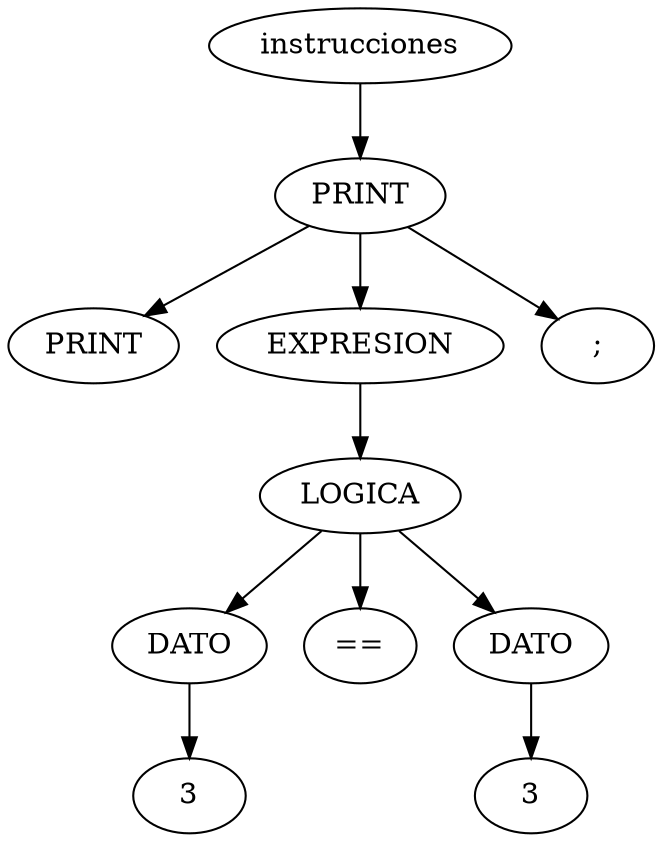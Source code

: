 digraph L{ordering="out" 0[label="instrucciones"]0->1
1[label="PRINT"]
2[label="PRINT"]
 1->2

4[label="EXPRESION"]
 1->4

3[label=";"]
 1->3

5[label="LOGICA"]
6[label="DATO"]
7[label="3"]
 6->7

5->6

8[label="=="]
 5->8

9[label="DATO"]
10[label="3"]
 9->10

5->9


4->5

}